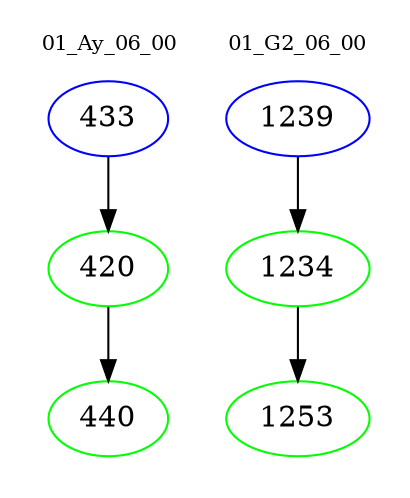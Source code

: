 digraph{
subgraph cluster_0 {
color = white
label = "01_Ay_06_00";
fontsize=10;
T0_433 [label="433", color="blue"]
T0_433 -> T0_420 [color="black"]
T0_420 [label="420", color="green"]
T0_420 -> T0_440 [color="black"]
T0_440 [label="440", color="green"]
}
subgraph cluster_1 {
color = white
label = "01_G2_06_00";
fontsize=10;
T1_1239 [label="1239", color="blue"]
T1_1239 -> T1_1234 [color="black"]
T1_1234 [label="1234", color="green"]
T1_1234 -> T1_1253 [color="black"]
T1_1253 [label="1253", color="green"]
}
}
